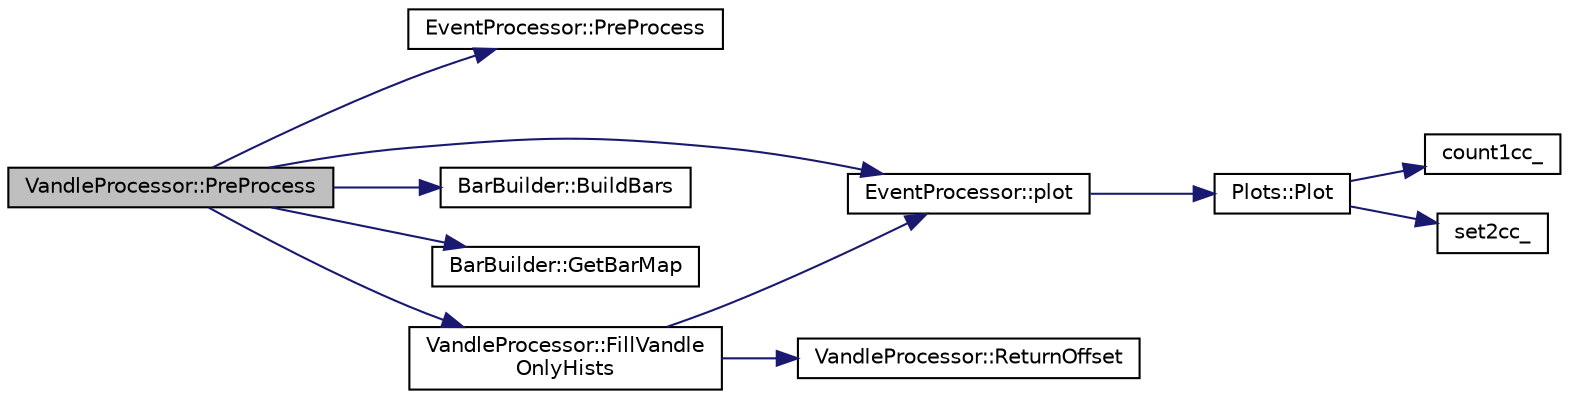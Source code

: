 digraph "VandleProcessor::PreProcess"
{
  edge [fontname="Helvetica",fontsize="10",labelfontname="Helvetica",labelfontsize="10"];
  node [fontname="Helvetica",fontsize="10",shape=record];
  rankdir="LR";
  Node1 [label="VandleProcessor::PreProcess",height=0.2,width=0.4,color="black", fillcolor="grey75", style="filled", fontcolor="black"];
  Node1 -> Node2 [color="midnightblue",fontsize="10",style="solid",fontname="Helvetica"];
  Node2 [label="EventProcessor::PreProcess",height=0.2,width=0.4,color="black", fillcolor="white", style="filled",URL="$d6/d65/class_event_processor.html#a472c9d8c540b273ad1ca9a7f380344b6"];
  Node1 -> Node3 [color="midnightblue",fontsize="10",style="solid",fontname="Helvetica"];
  Node3 [label="EventProcessor::plot",height=0.2,width=0.4,color="black", fillcolor="white", style="filled",URL="$d6/d65/class_event_processor.html#ad5201bb392726e409ba2a6ac44e764d8",tooltip="Implementation of the plot command to interface with the DAMM routines. "];
  Node3 -> Node4 [color="midnightblue",fontsize="10",style="solid",fontname="Helvetica"];
  Node4 [label="Plots::Plot",height=0.2,width=0.4,color="black", fillcolor="white", style="filled",URL="$d7/d8b/class_plots.html#a68849b82c8c7a5d57f972cbd8de83328",tooltip="Plots into histogram defined by dammId. "];
  Node4 -> Node5 [color="midnightblue",fontsize="10",style="solid",fontname="Helvetica"];
  Node5 [label="count1cc_",height=0.2,width=0.4,color="black", fillcolor="white", style="filled",URL="$da/d57/_scanor_8hpp.html#a31aca3d0ff704e08f8f8968288ae7895",tooltip="Defines the DAMM function to call for 1D hists */. "];
  Node4 -> Node6 [color="midnightblue",fontsize="10",style="solid",fontname="Helvetica"];
  Node6 [label="set2cc_",height=0.2,width=0.4,color="black", fillcolor="white", style="filled",URL="$da/d57/_scanor_8hpp.html#a8b0a662ebdb3f947ba8470bf89f11c3a",tooltip="Defines the DAMM function to call for 2D hists */. "];
  Node1 -> Node7 [color="midnightblue",fontsize="10",style="solid",fontname="Helvetica"];
  Node7 [label="BarBuilder::BuildBars",height=0.2,width=0.4,color="black", fillcolor="white", style="filled",URL="$de/d12/class_bar_builder.html#a6122a4c2a7b4ba9527af65aa932194c3"];
  Node1 -> Node8 [color="midnightblue",fontsize="10",style="solid",fontname="Helvetica"];
  Node8 [label="BarBuilder::GetBarMap",height=0.2,width=0.4,color="black", fillcolor="white", style="filled",URL="$de/d12/class_bar_builder.html#a4ab3d31816f265edd0a08d960fbba501"];
  Node1 -> Node9 [color="midnightblue",fontsize="10",style="solid",fontname="Helvetica"];
  Node9 [label="VandleProcessor::FillVandle\lOnlyHists",height=0.2,width=0.4,color="black", fillcolor="white", style="filled",URL="$db/d21/class_vandle_processor.html#af8dc787e29f0440b02b6a84f3e80829b",tooltip="Fill up the basic histograms. "];
  Node9 -> Node10 [color="midnightblue",fontsize="10",style="solid",fontname="Helvetica"];
  Node10 [label="VandleProcessor::ReturnOffset",height=0.2,width=0.4,color="black", fillcolor="white", style="filled",URL="$db/d21/class_vandle_processor.html#a408e5cbe5f5f5c249c59d00b68946b2f"];
  Node9 -> Node3 [color="midnightblue",fontsize="10",style="solid",fontname="Helvetica"];
}
